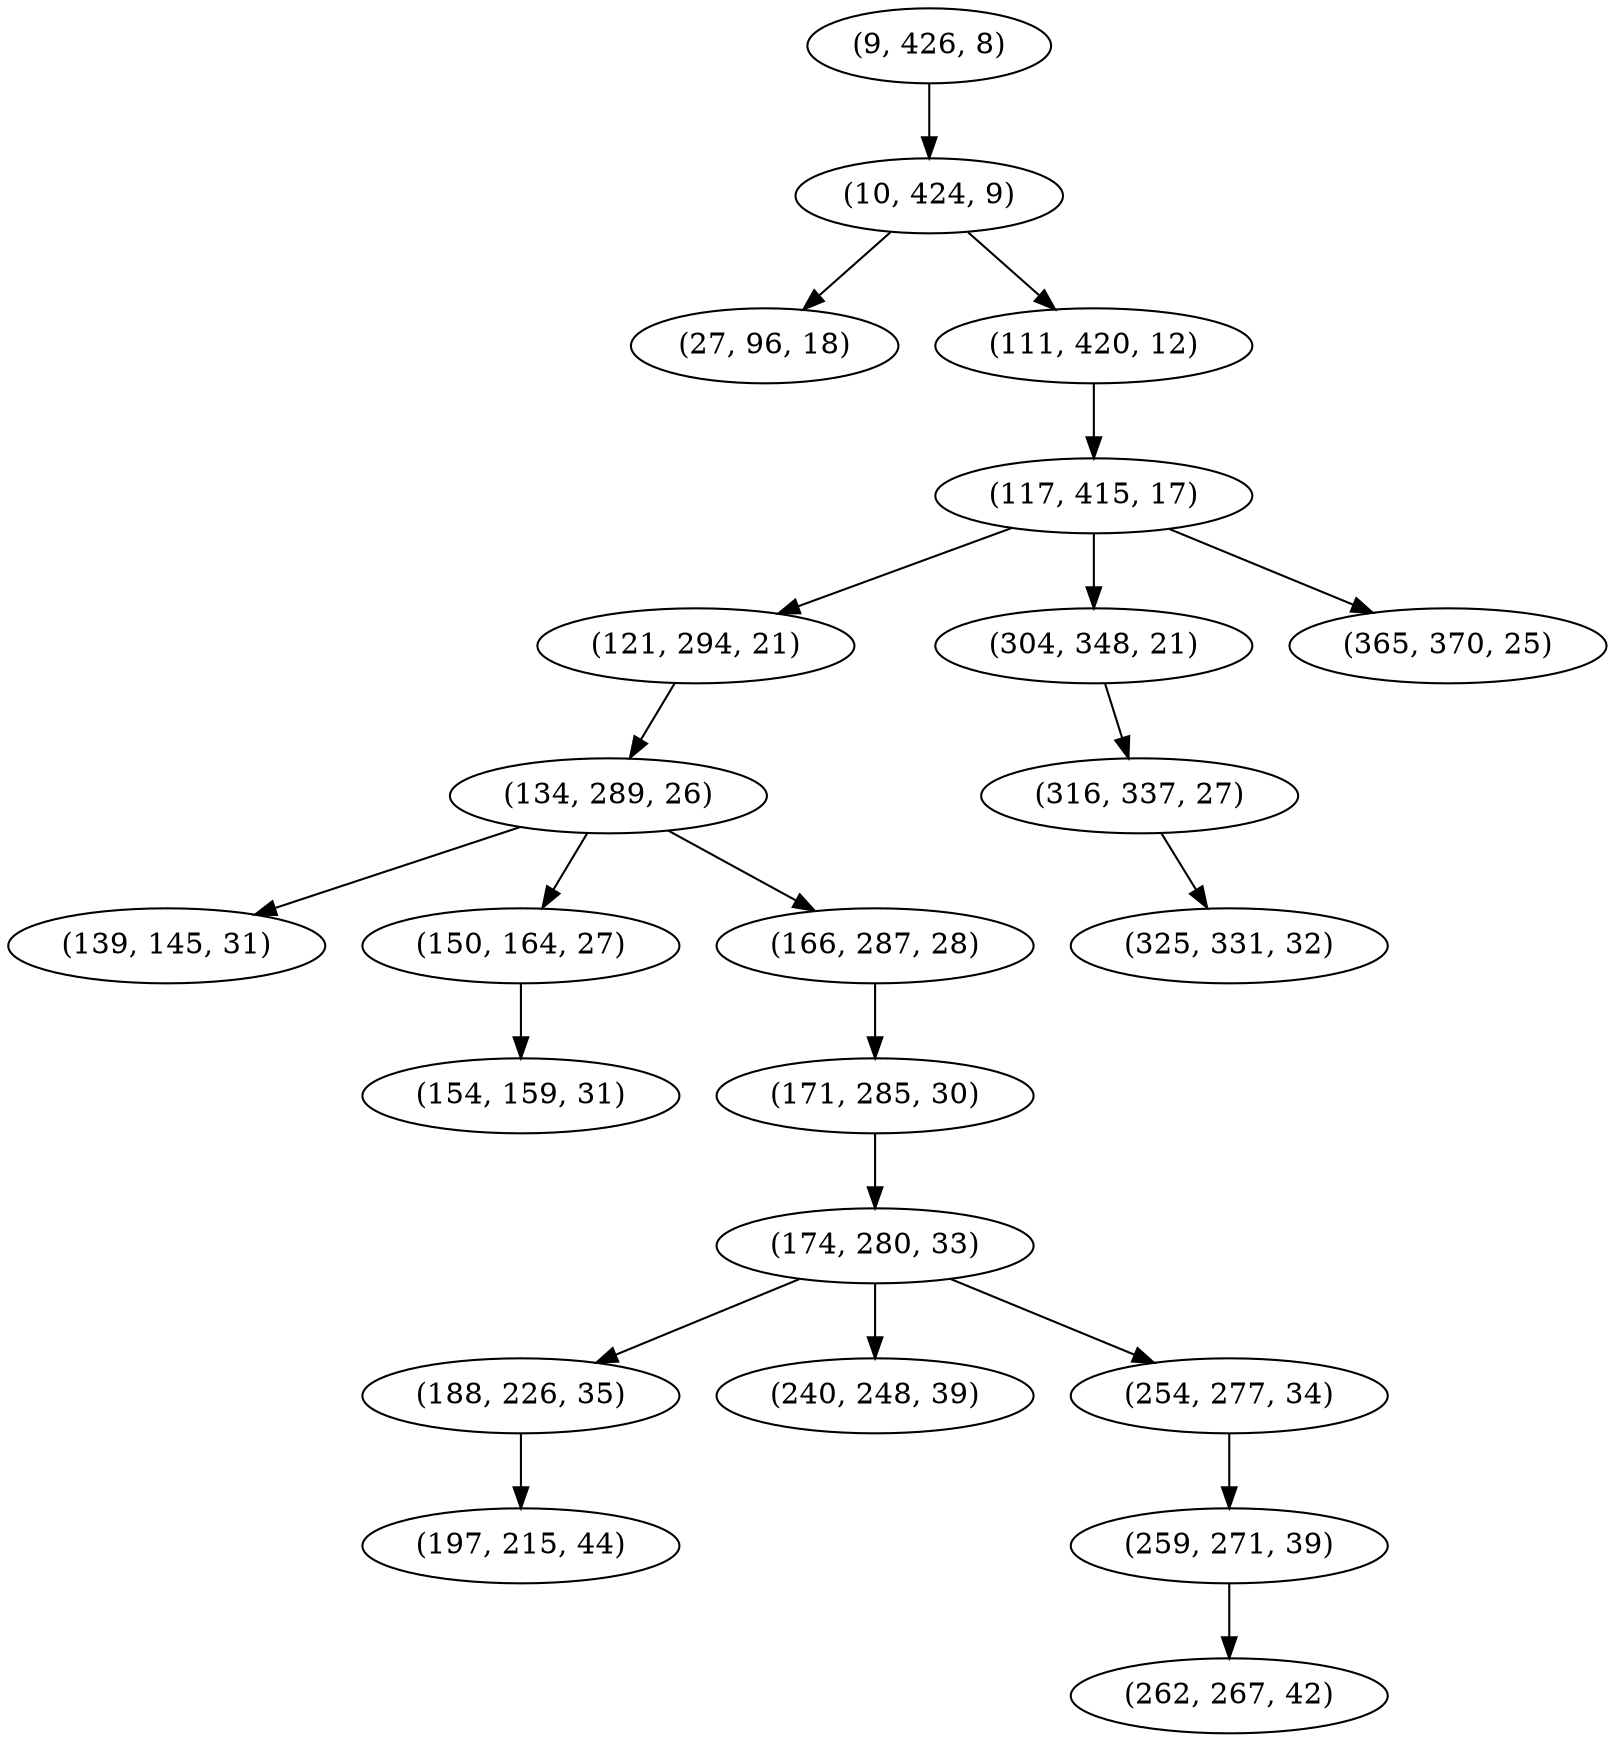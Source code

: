 digraph tree {
    "(9, 426, 8)";
    "(10, 424, 9)";
    "(27, 96, 18)";
    "(111, 420, 12)";
    "(117, 415, 17)";
    "(121, 294, 21)";
    "(134, 289, 26)";
    "(139, 145, 31)";
    "(150, 164, 27)";
    "(154, 159, 31)";
    "(166, 287, 28)";
    "(171, 285, 30)";
    "(174, 280, 33)";
    "(188, 226, 35)";
    "(197, 215, 44)";
    "(240, 248, 39)";
    "(254, 277, 34)";
    "(259, 271, 39)";
    "(262, 267, 42)";
    "(304, 348, 21)";
    "(316, 337, 27)";
    "(325, 331, 32)";
    "(365, 370, 25)";
    "(9, 426, 8)" -> "(10, 424, 9)";
    "(10, 424, 9)" -> "(27, 96, 18)";
    "(10, 424, 9)" -> "(111, 420, 12)";
    "(111, 420, 12)" -> "(117, 415, 17)";
    "(117, 415, 17)" -> "(121, 294, 21)";
    "(117, 415, 17)" -> "(304, 348, 21)";
    "(117, 415, 17)" -> "(365, 370, 25)";
    "(121, 294, 21)" -> "(134, 289, 26)";
    "(134, 289, 26)" -> "(139, 145, 31)";
    "(134, 289, 26)" -> "(150, 164, 27)";
    "(134, 289, 26)" -> "(166, 287, 28)";
    "(150, 164, 27)" -> "(154, 159, 31)";
    "(166, 287, 28)" -> "(171, 285, 30)";
    "(171, 285, 30)" -> "(174, 280, 33)";
    "(174, 280, 33)" -> "(188, 226, 35)";
    "(174, 280, 33)" -> "(240, 248, 39)";
    "(174, 280, 33)" -> "(254, 277, 34)";
    "(188, 226, 35)" -> "(197, 215, 44)";
    "(254, 277, 34)" -> "(259, 271, 39)";
    "(259, 271, 39)" -> "(262, 267, 42)";
    "(304, 348, 21)" -> "(316, 337, 27)";
    "(316, 337, 27)" -> "(325, 331, 32)";
}
